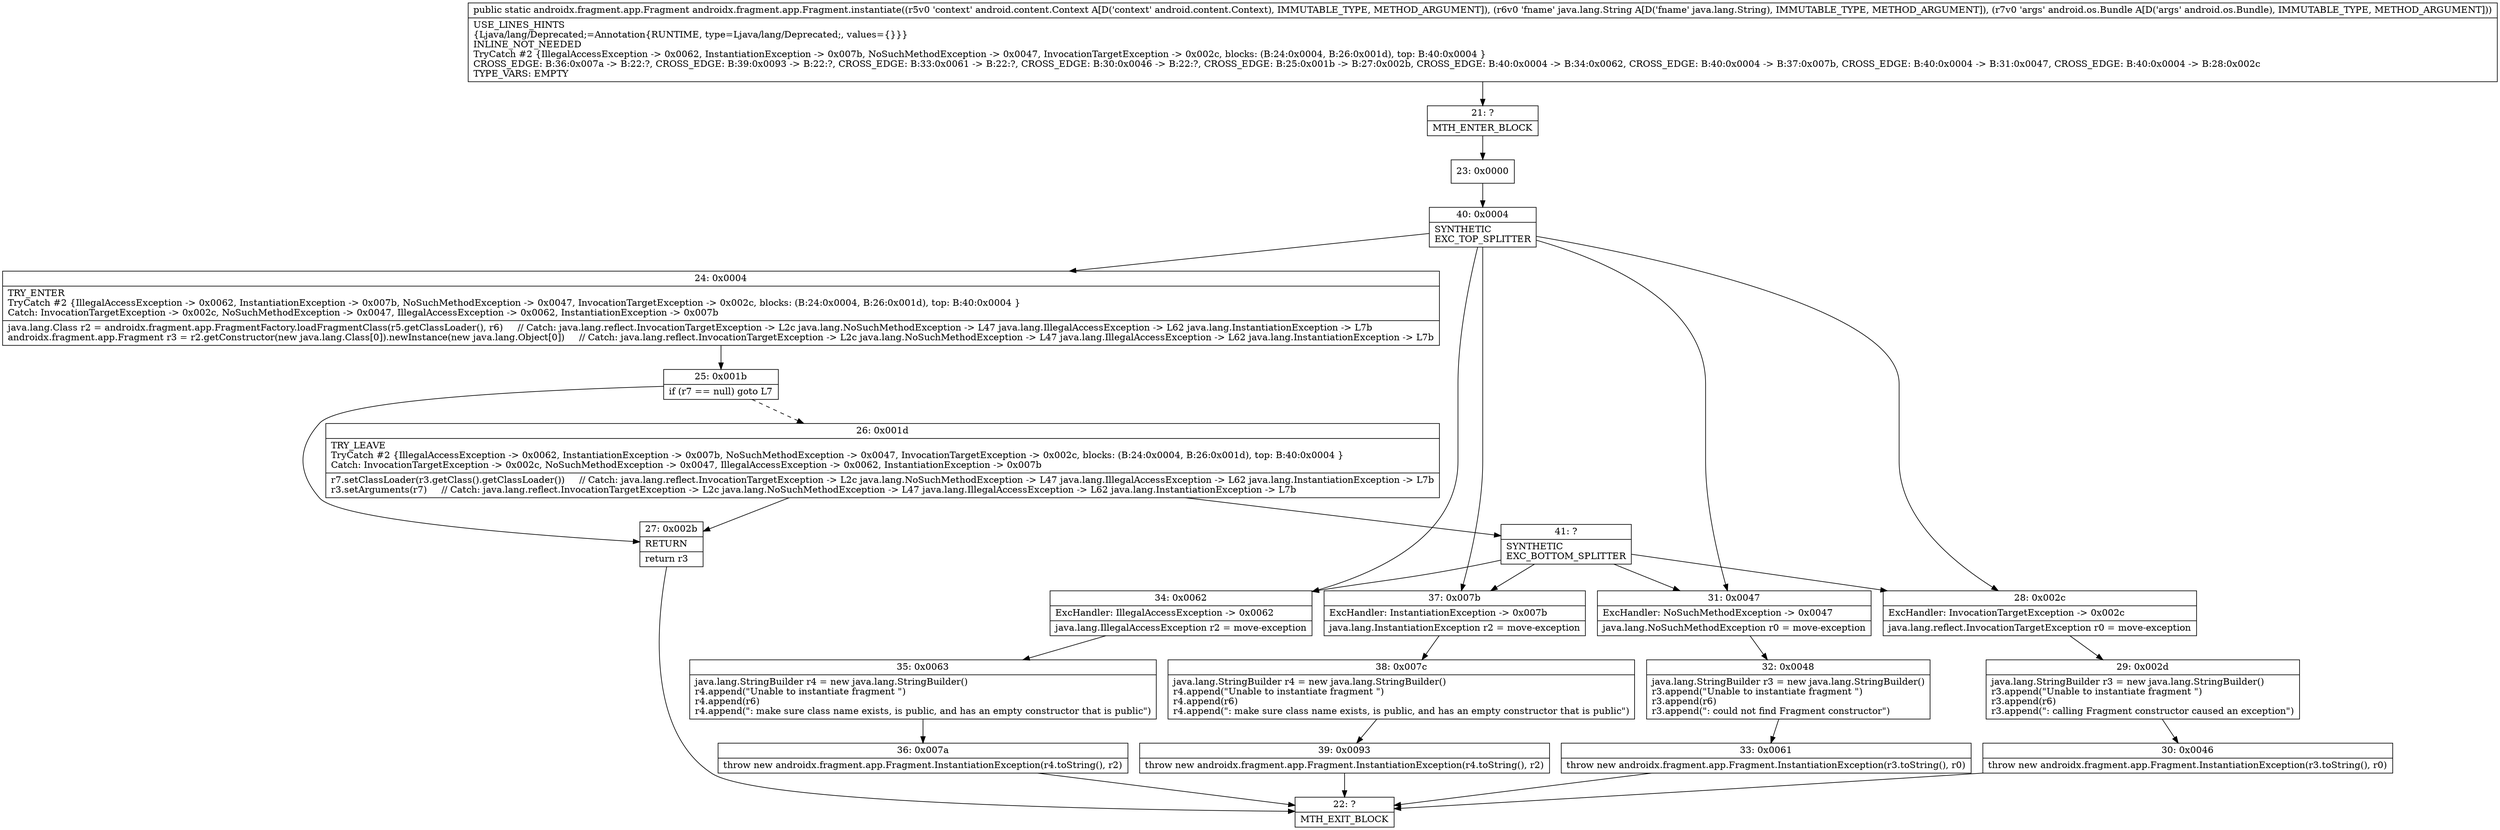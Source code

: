 digraph "CFG forandroidx.fragment.app.Fragment.instantiate(Landroid\/content\/Context;Ljava\/lang\/String;Landroid\/os\/Bundle;)Landroidx\/fragment\/app\/Fragment;" {
Node_21 [shape=record,label="{21\:\ ?|MTH_ENTER_BLOCK\l}"];
Node_23 [shape=record,label="{23\:\ 0x0000}"];
Node_40 [shape=record,label="{40\:\ 0x0004|SYNTHETIC\lEXC_TOP_SPLITTER\l}"];
Node_24 [shape=record,label="{24\:\ 0x0004|TRY_ENTER\lTryCatch #2 \{IllegalAccessException \-\> 0x0062, InstantiationException \-\> 0x007b, NoSuchMethodException \-\> 0x0047, InvocationTargetException \-\> 0x002c, blocks: (B:24:0x0004, B:26:0x001d), top: B:40:0x0004 \}\lCatch: InvocationTargetException \-\> 0x002c, NoSuchMethodException \-\> 0x0047, IllegalAccessException \-\> 0x0062, InstantiationException \-\> 0x007b\l|java.lang.Class r2 = androidx.fragment.app.FragmentFactory.loadFragmentClass(r5.getClassLoader(), r6)     \/\/ Catch: java.lang.reflect.InvocationTargetException \-\> L2c java.lang.NoSuchMethodException \-\> L47 java.lang.IllegalAccessException \-\> L62 java.lang.InstantiationException \-\> L7b\landroidx.fragment.app.Fragment r3 = r2.getConstructor(new java.lang.Class[0]).newInstance(new java.lang.Object[0])     \/\/ Catch: java.lang.reflect.InvocationTargetException \-\> L2c java.lang.NoSuchMethodException \-\> L47 java.lang.IllegalAccessException \-\> L62 java.lang.InstantiationException \-\> L7b\l}"];
Node_25 [shape=record,label="{25\:\ 0x001b|if (r7 == null) goto L7\l}"];
Node_26 [shape=record,label="{26\:\ 0x001d|TRY_LEAVE\lTryCatch #2 \{IllegalAccessException \-\> 0x0062, InstantiationException \-\> 0x007b, NoSuchMethodException \-\> 0x0047, InvocationTargetException \-\> 0x002c, blocks: (B:24:0x0004, B:26:0x001d), top: B:40:0x0004 \}\lCatch: InvocationTargetException \-\> 0x002c, NoSuchMethodException \-\> 0x0047, IllegalAccessException \-\> 0x0062, InstantiationException \-\> 0x007b\l|r7.setClassLoader(r3.getClass().getClassLoader())     \/\/ Catch: java.lang.reflect.InvocationTargetException \-\> L2c java.lang.NoSuchMethodException \-\> L47 java.lang.IllegalAccessException \-\> L62 java.lang.InstantiationException \-\> L7b\lr3.setArguments(r7)     \/\/ Catch: java.lang.reflect.InvocationTargetException \-\> L2c java.lang.NoSuchMethodException \-\> L47 java.lang.IllegalAccessException \-\> L62 java.lang.InstantiationException \-\> L7b\l}"];
Node_41 [shape=record,label="{41\:\ ?|SYNTHETIC\lEXC_BOTTOM_SPLITTER\l}"];
Node_27 [shape=record,label="{27\:\ 0x002b|RETURN\l|return r3\l}"];
Node_22 [shape=record,label="{22\:\ ?|MTH_EXIT_BLOCK\l}"];
Node_34 [shape=record,label="{34\:\ 0x0062|ExcHandler: IllegalAccessException \-\> 0x0062\l|java.lang.IllegalAccessException r2 = move\-exception\l}"];
Node_35 [shape=record,label="{35\:\ 0x0063|java.lang.StringBuilder r4 = new java.lang.StringBuilder()\lr4.append(\"Unable to instantiate fragment \")\lr4.append(r6)\lr4.append(\": make sure class name exists, is public, and has an empty constructor that is public\")\l}"];
Node_36 [shape=record,label="{36\:\ 0x007a|throw new androidx.fragment.app.Fragment.InstantiationException(r4.toString(), r2)\l}"];
Node_37 [shape=record,label="{37\:\ 0x007b|ExcHandler: InstantiationException \-\> 0x007b\l|java.lang.InstantiationException r2 = move\-exception\l}"];
Node_38 [shape=record,label="{38\:\ 0x007c|java.lang.StringBuilder r4 = new java.lang.StringBuilder()\lr4.append(\"Unable to instantiate fragment \")\lr4.append(r6)\lr4.append(\": make sure class name exists, is public, and has an empty constructor that is public\")\l}"];
Node_39 [shape=record,label="{39\:\ 0x0093|throw new androidx.fragment.app.Fragment.InstantiationException(r4.toString(), r2)\l}"];
Node_31 [shape=record,label="{31\:\ 0x0047|ExcHandler: NoSuchMethodException \-\> 0x0047\l|java.lang.NoSuchMethodException r0 = move\-exception\l}"];
Node_32 [shape=record,label="{32\:\ 0x0048|java.lang.StringBuilder r3 = new java.lang.StringBuilder()\lr3.append(\"Unable to instantiate fragment \")\lr3.append(r6)\lr3.append(\": could not find Fragment constructor\")\l}"];
Node_33 [shape=record,label="{33\:\ 0x0061|throw new androidx.fragment.app.Fragment.InstantiationException(r3.toString(), r0)\l}"];
Node_28 [shape=record,label="{28\:\ 0x002c|ExcHandler: InvocationTargetException \-\> 0x002c\l|java.lang.reflect.InvocationTargetException r0 = move\-exception\l}"];
Node_29 [shape=record,label="{29\:\ 0x002d|java.lang.StringBuilder r3 = new java.lang.StringBuilder()\lr3.append(\"Unable to instantiate fragment \")\lr3.append(r6)\lr3.append(\": calling Fragment constructor caused an exception\")\l}"];
Node_30 [shape=record,label="{30\:\ 0x0046|throw new androidx.fragment.app.Fragment.InstantiationException(r3.toString(), r0)\l}"];
MethodNode[shape=record,label="{public static androidx.fragment.app.Fragment androidx.fragment.app.Fragment.instantiate((r5v0 'context' android.content.Context A[D('context' android.content.Context), IMMUTABLE_TYPE, METHOD_ARGUMENT]), (r6v0 'fname' java.lang.String A[D('fname' java.lang.String), IMMUTABLE_TYPE, METHOD_ARGUMENT]), (r7v0 'args' android.os.Bundle A[D('args' android.os.Bundle), IMMUTABLE_TYPE, METHOD_ARGUMENT]))  | USE_LINES_HINTS\l\{Ljava\/lang\/Deprecated;=Annotation\{RUNTIME, type=Ljava\/lang\/Deprecated;, values=\{\}\}\}\lINLINE_NOT_NEEDED\lTryCatch #2 \{IllegalAccessException \-\> 0x0062, InstantiationException \-\> 0x007b, NoSuchMethodException \-\> 0x0047, InvocationTargetException \-\> 0x002c, blocks: (B:24:0x0004, B:26:0x001d), top: B:40:0x0004 \}\lCROSS_EDGE: B:36:0x007a \-\> B:22:?, CROSS_EDGE: B:39:0x0093 \-\> B:22:?, CROSS_EDGE: B:33:0x0061 \-\> B:22:?, CROSS_EDGE: B:30:0x0046 \-\> B:22:?, CROSS_EDGE: B:25:0x001b \-\> B:27:0x002b, CROSS_EDGE: B:40:0x0004 \-\> B:34:0x0062, CROSS_EDGE: B:40:0x0004 \-\> B:37:0x007b, CROSS_EDGE: B:40:0x0004 \-\> B:31:0x0047, CROSS_EDGE: B:40:0x0004 \-\> B:28:0x002c\lTYPE_VARS: EMPTY\l}"];
MethodNode -> Node_21;Node_21 -> Node_23;
Node_23 -> Node_40;
Node_40 -> Node_24;
Node_40 -> Node_34;
Node_40 -> Node_37;
Node_40 -> Node_31;
Node_40 -> Node_28;
Node_24 -> Node_25;
Node_25 -> Node_26[style=dashed];
Node_25 -> Node_27;
Node_26 -> Node_27;
Node_26 -> Node_41;
Node_41 -> Node_34;
Node_41 -> Node_37;
Node_41 -> Node_31;
Node_41 -> Node_28;
Node_27 -> Node_22;
Node_34 -> Node_35;
Node_35 -> Node_36;
Node_36 -> Node_22;
Node_37 -> Node_38;
Node_38 -> Node_39;
Node_39 -> Node_22;
Node_31 -> Node_32;
Node_32 -> Node_33;
Node_33 -> Node_22;
Node_28 -> Node_29;
Node_29 -> Node_30;
Node_30 -> Node_22;
}

